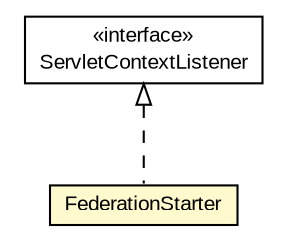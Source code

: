 #!/usr/local/bin/dot
#
# Class diagram 
# Generated by UMLGraph version R5_6-24-gf6e263 (http://www.umlgraph.org/)
#

digraph G {
	edge [fontname="arial",fontsize=10,labelfontname="arial",labelfontsize=10];
	node [fontname="arial",fontsize=10,shape=plaintext];
	nodesep=0.25;
	ranksep=0.5;
	// org.miloss.fgsms.auxsrv.FederationStarter
	c385634 [label=<<table title="org.miloss.fgsms.auxsrv.FederationStarter" border="0" cellborder="1" cellspacing="0" cellpadding="2" port="p" bgcolor="lemonChiffon" href="./FederationStarter.html">
		<tr><td><table border="0" cellspacing="0" cellpadding="1">
<tr><td align="center" balign="center"> FederationStarter </td></tr>
		</table></td></tr>
		</table>>, URL="./FederationStarter.html", fontname="arial", fontcolor="black", fontsize=10.0];
	//org.miloss.fgsms.auxsrv.FederationStarter implements javax.servlet.ServletContextListener
	c385716:p -> c385634:p [dir=back,arrowtail=empty,style=dashed];
	// javax.servlet.ServletContextListener
	c385716 [label=<<table title="javax.servlet.ServletContextListener" border="0" cellborder="1" cellspacing="0" cellpadding="2" port="p" href="http://java.sun.com/j2se/1.4.2/docs/api/javax/servlet/ServletContextListener.html">
		<tr><td><table border="0" cellspacing="0" cellpadding="1">
<tr><td align="center" balign="center"> &#171;interface&#187; </td></tr>
<tr><td align="center" balign="center"> ServletContextListener </td></tr>
		</table></td></tr>
		</table>>, URL="http://java.sun.com/j2se/1.4.2/docs/api/javax/servlet/ServletContextListener.html", fontname="arial", fontcolor="black", fontsize=10.0];
}

